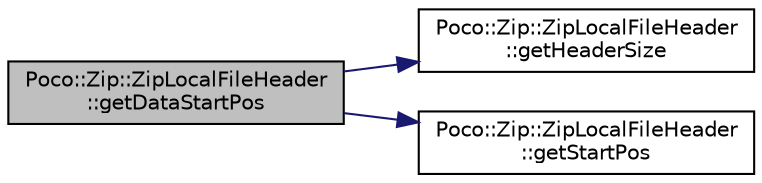 digraph "Poco::Zip::ZipLocalFileHeader::getDataStartPos"
{
 // LATEX_PDF_SIZE
  edge [fontname="Helvetica",fontsize="10",labelfontname="Helvetica",labelfontsize="10"];
  node [fontname="Helvetica",fontsize="10",shape=record];
  rankdir="LR";
  Node1 [label="Poco::Zip::ZipLocalFileHeader\l::getDataStartPos",height=0.2,width=0.4,color="black", fillcolor="grey75", style="filled", fontcolor="black",tooltip="Points past the last byte of the file entry (ie. either the first byte of the next header,..."];
  Node1 -> Node2 [color="midnightblue",fontsize="10",style="solid",fontname="Helvetica"];
  Node2 [label="Poco::Zip::ZipLocalFileHeader\l::getHeaderSize",height=0.2,width=0.4,color="black", fillcolor="white", style="filled",URL="$classPoco_1_1Zip_1_1ZipLocalFileHeader.html#a4923f8f1b97e81ae8345d1eb4d9f2c7b",tooltip="The minimum version required to extract the data."];
  Node1 -> Node3 [color="midnightblue",fontsize="10",style="solid",fontname="Helvetica"];
  Node3 [label="Poco::Zip::ZipLocalFileHeader\l::getStartPos",height=0.2,width=0.4,color="black", fillcolor="white", style="filled",URL="$classPoco_1_1Zip_1_1ZipLocalFileHeader.html#ae07093cf64847b39a2fe67e5ca9f9132",tooltip="Sets the start position to start and the end position to start+compressedSize."];
}
